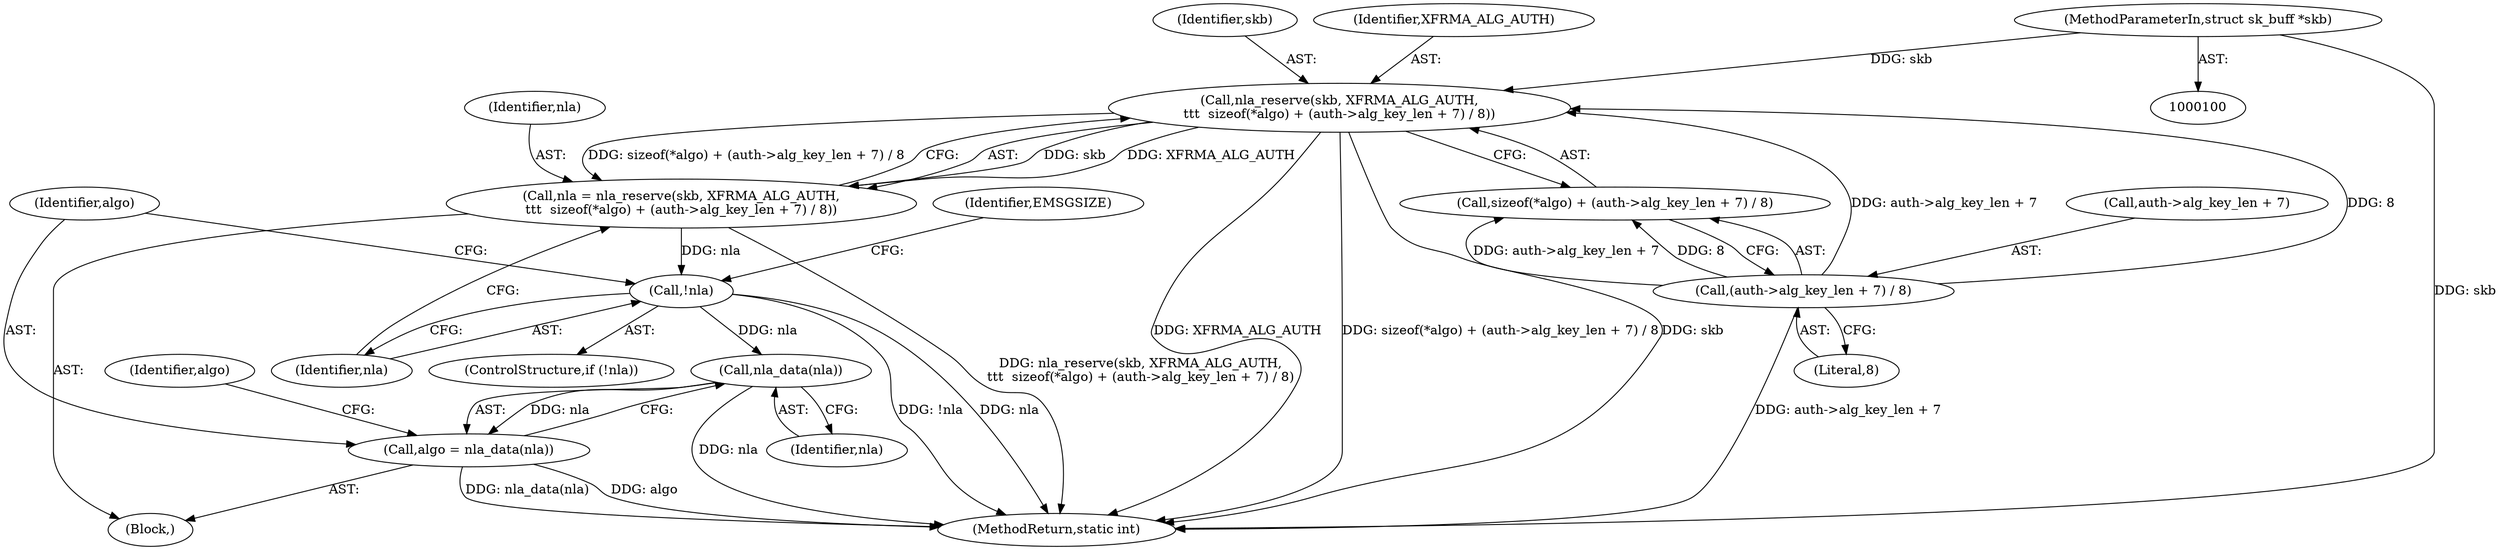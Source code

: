 digraph "0_linux_4c87308bdea31a7b4828a51f6156e6f721a1fcc9@pointer" {
"1000108" [label="(Call,nla_reserve(skb, XFRMA_ALG_AUTH,\n\t\t\t  sizeof(*algo) + (auth->alg_key_len + 7) / 8))"];
"1000102" [label="(MethodParameterIn,struct sk_buff *skb)"];
"1000115" [label="(Call,(auth->alg_key_len + 7) / 8)"];
"1000106" [label="(Call,nla = nla_reserve(skb, XFRMA_ALG_AUTH,\n\t\t\t  sizeof(*algo) + (auth->alg_key_len + 7) / 8))"];
"1000123" [label="(Call,!nla)"];
"1000130" [label="(Call,nla_data(nla))"];
"1000128" [label="(Call,algo = nla_data(nla))"];
"1000109" [label="(Identifier,skb)"];
"1000103" [label="(Block,)"];
"1000127" [label="(Identifier,EMSGSIZE)"];
"1000123" [label="(Call,!nla)"];
"1000134" [label="(Identifier,algo)"];
"1000130" [label="(Call,nla_data(nla))"];
"1000108" [label="(Call,nla_reserve(skb, XFRMA_ALG_AUTH,\n\t\t\t  sizeof(*algo) + (auth->alg_key_len + 7) / 8))"];
"1000111" [label="(Call,sizeof(*algo) + (auth->alg_key_len + 7) / 8)"];
"1000116" [label="(Call,auth->alg_key_len + 7)"];
"1000131" [label="(Identifier,nla)"];
"1000102" [label="(MethodParameterIn,struct sk_buff *skb)"];
"1000166" [label="(MethodReturn,static int)"];
"1000129" [label="(Identifier,algo)"];
"1000106" [label="(Call,nla = nla_reserve(skb, XFRMA_ALG_AUTH,\n\t\t\t  sizeof(*algo) + (auth->alg_key_len + 7) / 8))"];
"1000124" [label="(Identifier,nla)"];
"1000107" [label="(Identifier,nla)"];
"1000110" [label="(Identifier,XFRMA_ALG_AUTH)"];
"1000128" [label="(Call,algo = nla_data(nla))"];
"1000115" [label="(Call,(auth->alg_key_len + 7) / 8)"];
"1000122" [label="(ControlStructure,if (!nla))"];
"1000121" [label="(Literal,8)"];
"1000108" -> "1000106"  [label="AST: "];
"1000108" -> "1000111"  [label="CFG: "];
"1000109" -> "1000108"  [label="AST: "];
"1000110" -> "1000108"  [label="AST: "];
"1000111" -> "1000108"  [label="AST: "];
"1000106" -> "1000108"  [label="CFG: "];
"1000108" -> "1000166"  [label="DDG: XFRMA_ALG_AUTH"];
"1000108" -> "1000166"  [label="DDG: sizeof(*algo) + (auth->alg_key_len + 7) / 8"];
"1000108" -> "1000166"  [label="DDG: skb"];
"1000108" -> "1000106"  [label="DDG: skb"];
"1000108" -> "1000106"  [label="DDG: XFRMA_ALG_AUTH"];
"1000108" -> "1000106"  [label="DDG: sizeof(*algo) + (auth->alg_key_len + 7) / 8"];
"1000102" -> "1000108"  [label="DDG: skb"];
"1000115" -> "1000108"  [label="DDG: auth->alg_key_len + 7"];
"1000115" -> "1000108"  [label="DDG: 8"];
"1000102" -> "1000100"  [label="AST: "];
"1000102" -> "1000166"  [label="DDG: skb"];
"1000115" -> "1000111"  [label="AST: "];
"1000115" -> "1000121"  [label="CFG: "];
"1000116" -> "1000115"  [label="AST: "];
"1000121" -> "1000115"  [label="AST: "];
"1000111" -> "1000115"  [label="CFG: "];
"1000115" -> "1000166"  [label="DDG: auth->alg_key_len + 7"];
"1000115" -> "1000111"  [label="DDG: auth->alg_key_len + 7"];
"1000115" -> "1000111"  [label="DDG: 8"];
"1000106" -> "1000103"  [label="AST: "];
"1000107" -> "1000106"  [label="AST: "];
"1000124" -> "1000106"  [label="CFG: "];
"1000106" -> "1000166"  [label="DDG: nla_reserve(skb, XFRMA_ALG_AUTH,\n\t\t\t  sizeof(*algo) + (auth->alg_key_len + 7) / 8)"];
"1000106" -> "1000123"  [label="DDG: nla"];
"1000123" -> "1000122"  [label="AST: "];
"1000123" -> "1000124"  [label="CFG: "];
"1000124" -> "1000123"  [label="AST: "];
"1000127" -> "1000123"  [label="CFG: "];
"1000129" -> "1000123"  [label="CFG: "];
"1000123" -> "1000166"  [label="DDG: !nla"];
"1000123" -> "1000166"  [label="DDG: nla"];
"1000123" -> "1000130"  [label="DDG: nla"];
"1000130" -> "1000128"  [label="AST: "];
"1000130" -> "1000131"  [label="CFG: "];
"1000131" -> "1000130"  [label="AST: "];
"1000128" -> "1000130"  [label="CFG: "];
"1000130" -> "1000166"  [label="DDG: nla"];
"1000130" -> "1000128"  [label="DDG: nla"];
"1000128" -> "1000103"  [label="AST: "];
"1000129" -> "1000128"  [label="AST: "];
"1000134" -> "1000128"  [label="CFG: "];
"1000128" -> "1000166"  [label="DDG: nla_data(nla)"];
"1000128" -> "1000166"  [label="DDG: algo"];
}
